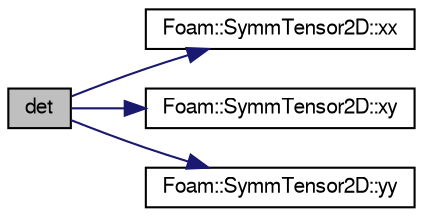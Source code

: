 digraph "det"
{
  bgcolor="transparent";
  edge [fontname="FreeSans",fontsize="10",labelfontname="FreeSans",labelfontsize="10"];
  node [fontname="FreeSans",fontsize="10",shape=record];
  rankdir="LR";
  Node127656 [label="det",height=0.2,width=0.4,color="black", fillcolor="grey75", style="filled", fontcolor="black"];
  Node127656 -> Node127657 [color="midnightblue",fontsize="10",style="solid",fontname="FreeSans"];
  Node127657 [label="Foam::SymmTensor2D::xx",height=0.2,width=0.4,color="black",URL="$a28314.html#a1b97c7c1ed81b4fb23da8dcb71a8cd2a"];
  Node127656 -> Node127658 [color="midnightblue",fontsize="10",style="solid",fontname="FreeSans"];
  Node127658 [label="Foam::SymmTensor2D::xy",height=0.2,width=0.4,color="black",URL="$a28314.html#aab470ae2a5eeac8c33a7b6abac6b39b3"];
  Node127656 -> Node127659 [color="midnightblue",fontsize="10",style="solid",fontname="FreeSans"];
  Node127659 [label="Foam::SymmTensor2D::yy",height=0.2,width=0.4,color="black",URL="$a28314.html#aba9d77023a5662b9c2d3639d5de555a0"];
}
